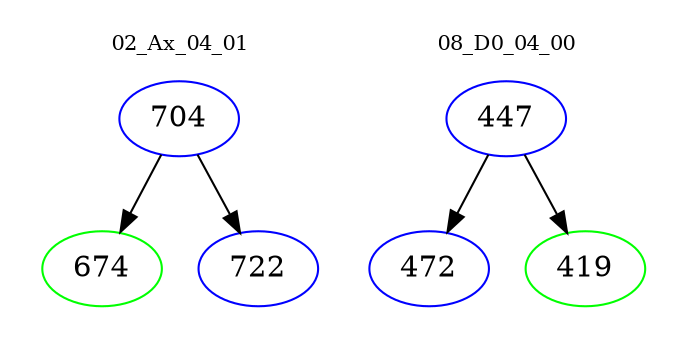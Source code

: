 digraph{
subgraph cluster_0 {
color = white
label = "02_Ax_04_01";
fontsize=10;
T0_704 [label="704", color="blue"]
T0_704 -> T0_674 [color="black"]
T0_674 [label="674", color="green"]
T0_704 -> T0_722 [color="black"]
T0_722 [label="722", color="blue"]
}
subgraph cluster_1 {
color = white
label = "08_D0_04_00";
fontsize=10;
T1_447 [label="447", color="blue"]
T1_447 -> T1_472 [color="black"]
T1_472 [label="472", color="blue"]
T1_447 -> T1_419 [color="black"]
T1_419 [label="419", color="green"]
}
}
